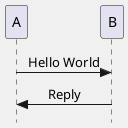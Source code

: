 @startuml Hello World   
    skinparam backgroundColor #F0F0F0
    skinparam style strictuml
    skinparam SequenceMessageAlignment center
    A -> B : Hello World
    A <- B : Reply

@enduml
